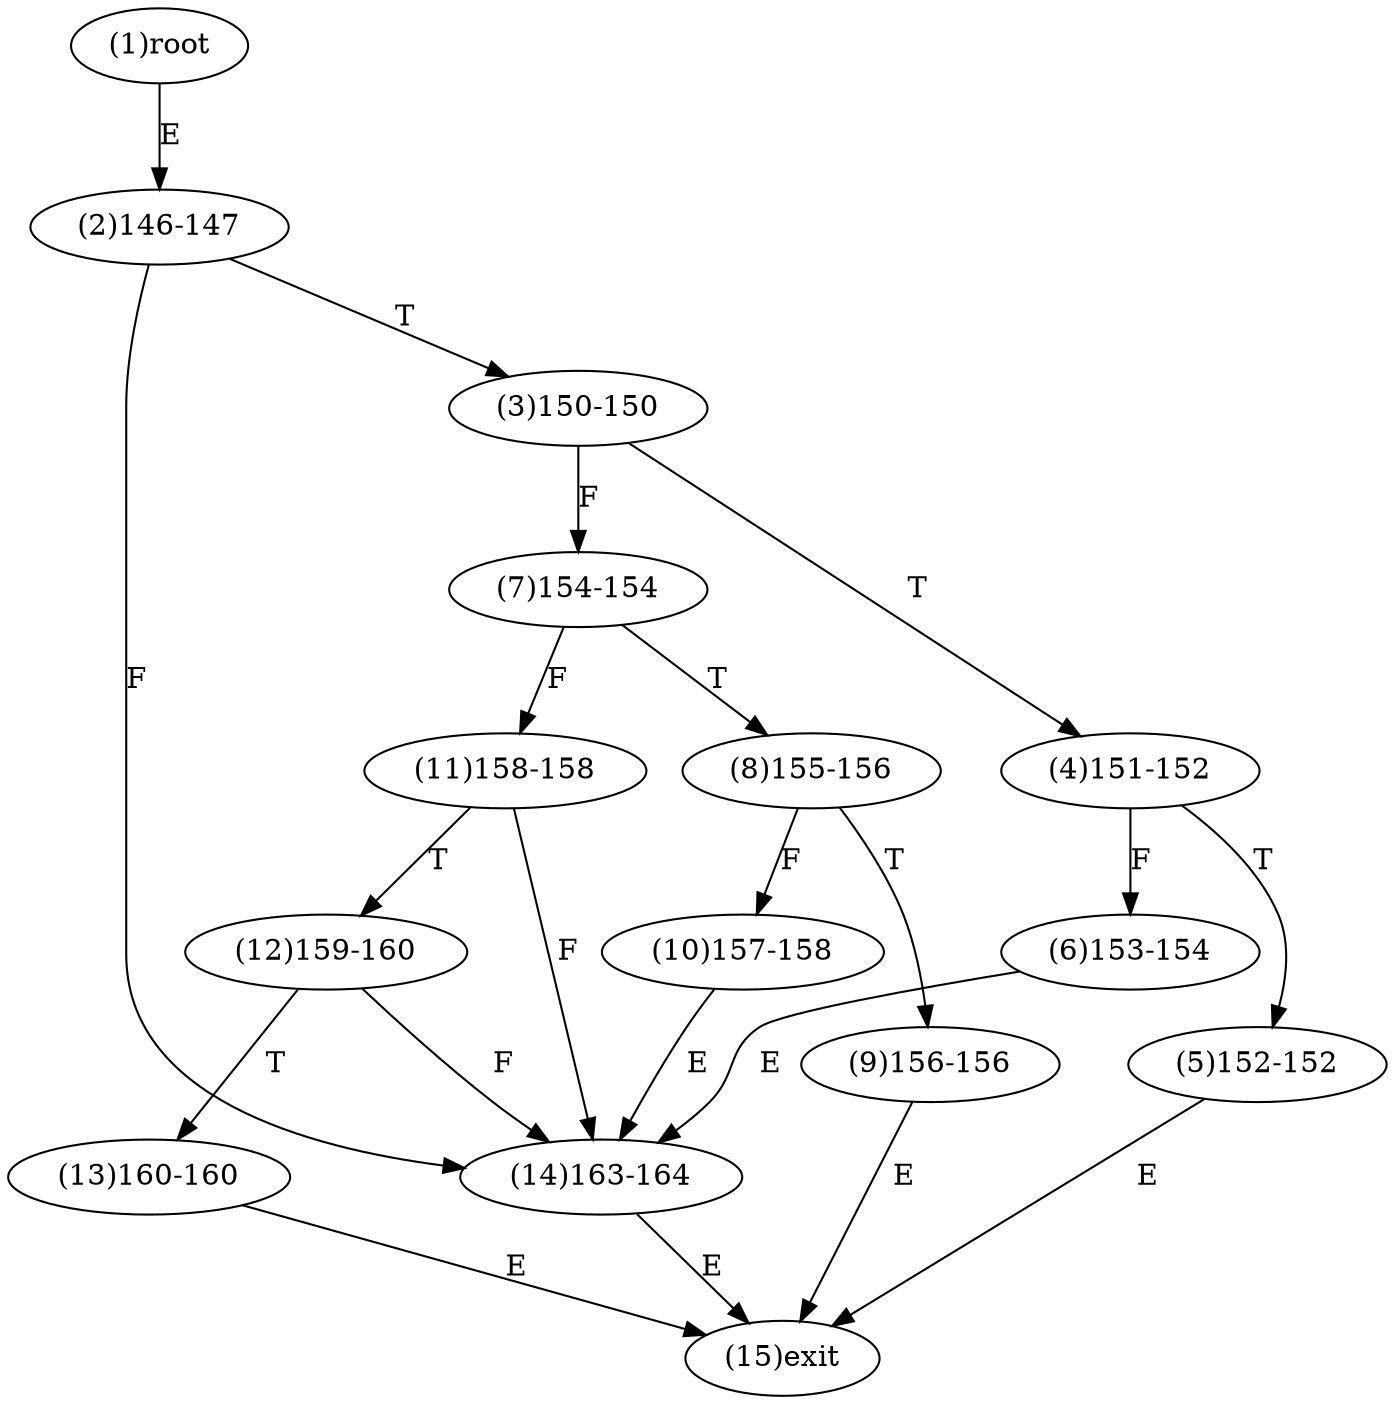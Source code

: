 digraph "" { 
1[ label="(1)root"];
2[ label="(2)146-147"];
3[ label="(3)150-150"];
4[ label="(4)151-152"];
5[ label="(5)152-152"];
6[ label="(6)153-154"];
7[ label="(7)154-154"];
8[ label="(8)155-156"];
9[ label="(9)156-156"];
10[ label="(10)157-158"];
11[ label="(11)158-158"];
12[ label="(12)159-160"];
13[ label="(13)160-160"];
14[ label="(14)163-164"];
15[ label="(15)exit"];
1->2[ label="E"];
2->14[ label="F"];
2->3[ label="T"];
3->7[ label="F"];
3->4[ label="T"];
4->6[ label="F"];
4->5[ label="T"];
5->15[ label="E"];
6->14[ label="E"];
7->11[ label="F"];
7->8[ label="T"];
8->10[ label="F"];
8->9[ label="T"];
9->15[ label="E"];
10->14[ label="E"];
11->14[ label="F"];
11->12[ label="T"];
12->14[ label="F"];
12->13[ label="T"];
13->15[ label="E"];
14->15[ label="E"];
}